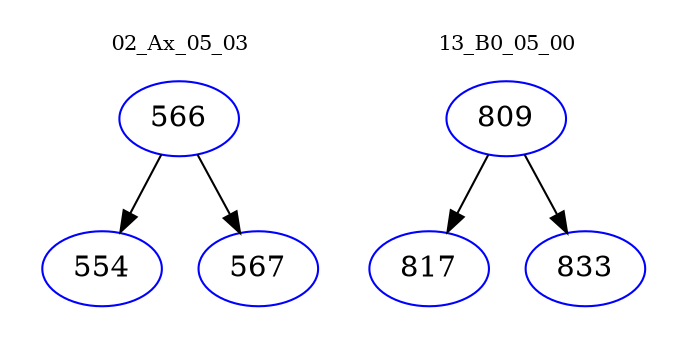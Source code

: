 digraph{
subgraph cluster_0 {
color = white
label = "02_Ax_05_03";
fontsize=10;
T0_566 [label="566", color="blue"]
T0_566 -> T0_554 [color="black"]
T0_554 [label="554", color="blue"]
T0_566 -> T0_567 [color="black"]
T0_567 [label="567", color="blue"]
}
subgraph cluster_1 {
color = white
label = "13_B0_05_00";
fontsize=10;
T1_809 [label="809", color="blue"]
T1_809 -> T1_817 [color="black"]
T1_817 [label="817", color="blue"]
T1_809 -> T1_833 [color="black"]
T1_833 [label="833", color="blue"]
}
}
